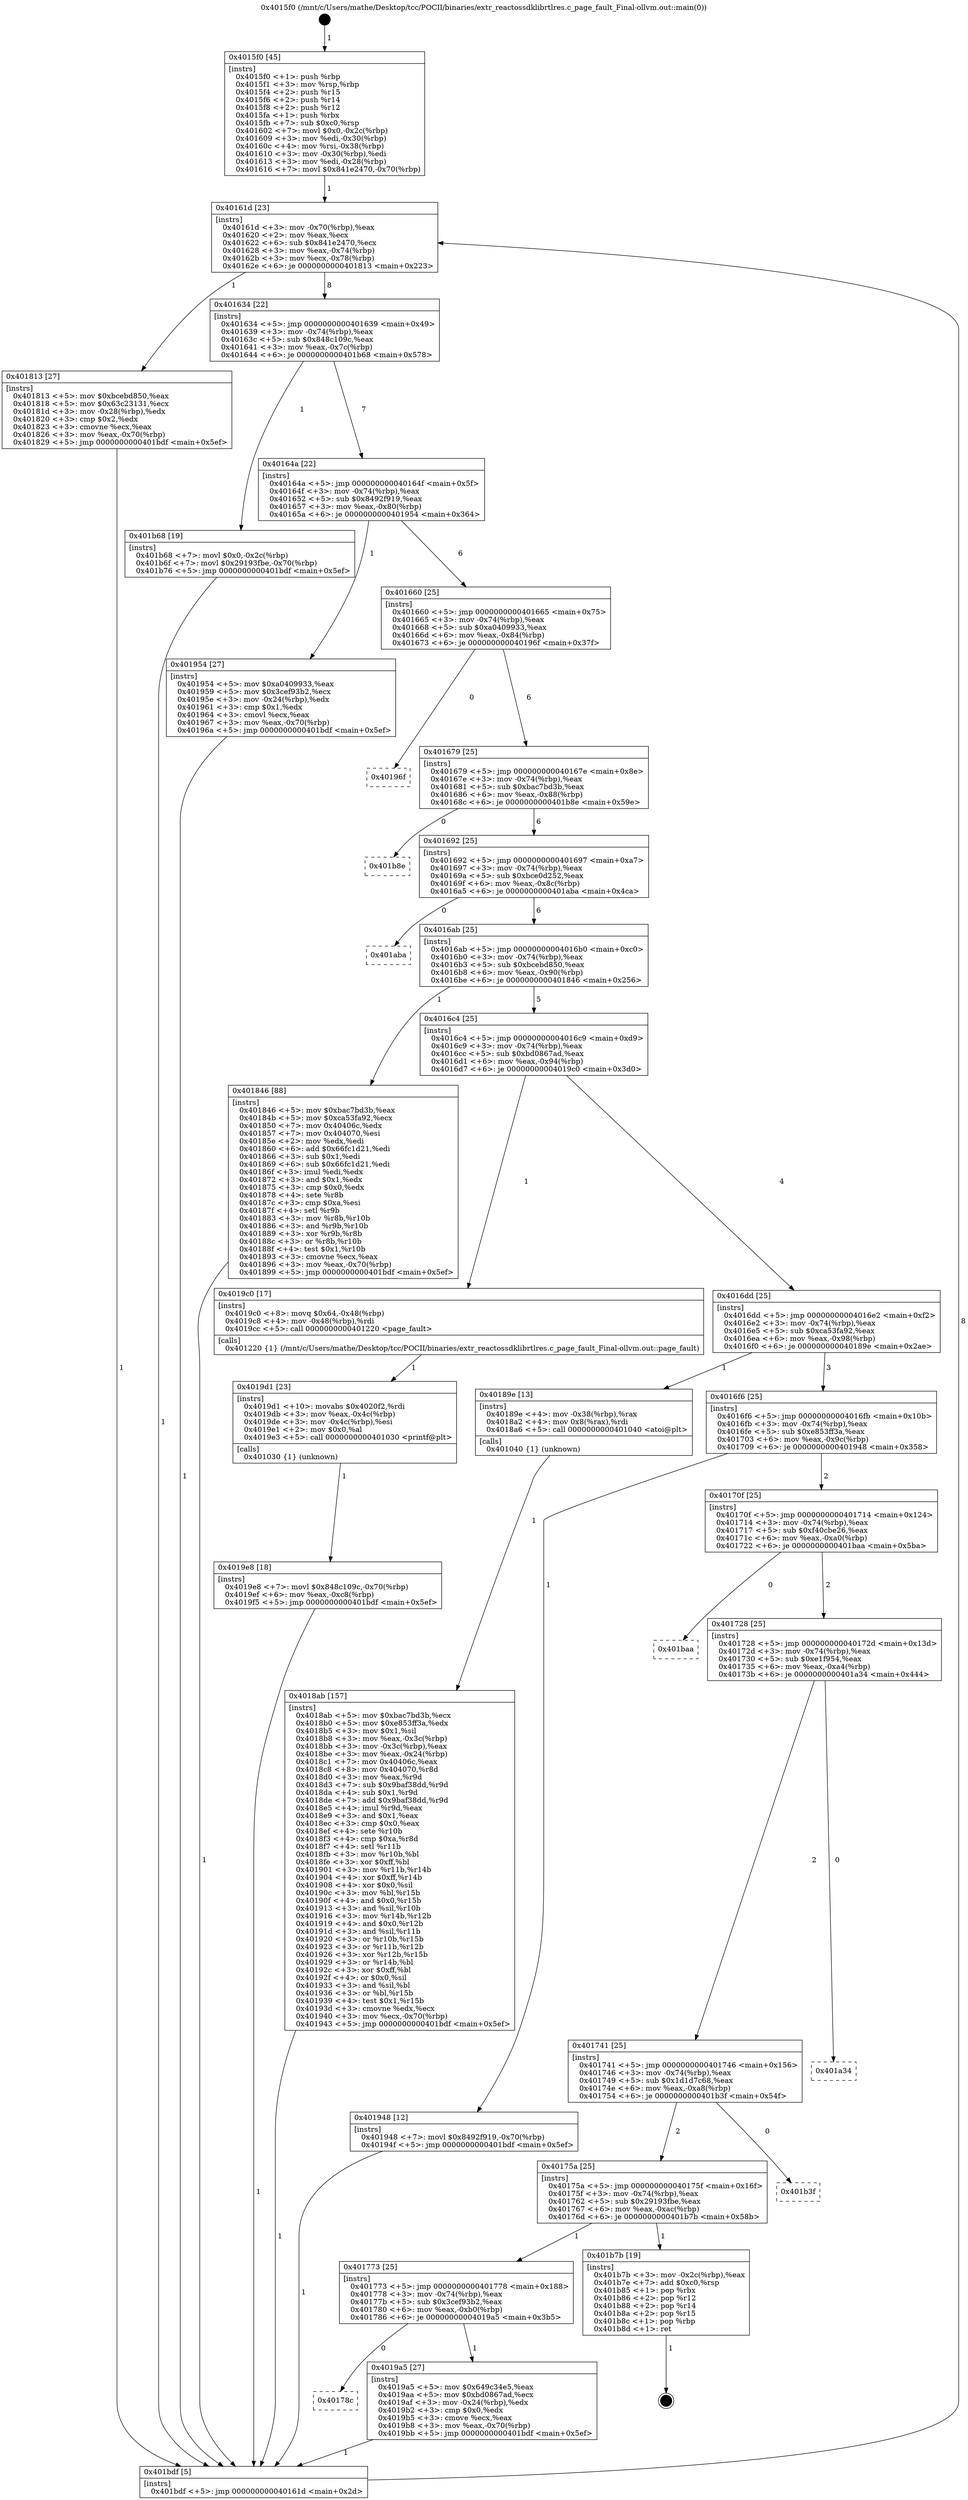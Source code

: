 digraph "0x4015f0" {
  label = "0x4015f0 (/mnt/c/Users/mathe/Desktop/tcc/POCII/binaries/extr_reactossdklibrtlres.c_page_fault_Final-ollvm.out::main(0))"
  labelloc = "t"
  node[shape=record]

  Entry [label="",width=0.3,height=0.3,shape=circle,fillcolor=black,style=filled]
  "0x40161d" [label="{
     0x40161d [23]\l
     | [instrs]\l
     &nbsp;&nbsp;0x40161d \<+3\>: mov -0x70(%rbp),%eax\l
     &nbsp;&nbsp;0x401620 \<+2\>: mov %eax,%ecx\l
     &nbsp;&nbsp;0x401622 \<+6\>: sub $0x841e2470,%ecx\l
     &nbsp;&nbsp;0x401628 \<+3\>: mov %eax,-0x74(%rbp)\l
     &nbsp;&nbsp;0x40162b \<+3\>: mov %ecx,-0x78(%rbp)\l
     &nbsp;&nbsp;0x40162e \<+6\>: je 0000000000401813 \<main+0x223\>\l
  }"]
  "0x401813" [label="{
     0x401813 [27]\l
     | [instrs]\l
     &nbsp;&nbsp;0x401813 \<+5\>: mov $0xbcebd850,%eax\l
     &nbsp;&nbsp;0x401818 \<+5\>: mov $0x63c23131,%ecx\l
     &nbsp;&nbsp;0x40181d \<+3\>: mov -0x28(%rbp),%edx\l
     &nbsp;&nbsp;0x401820 \<+3\>: cmp $0x2,%edx\l
     &nbsp;&nbsp;0x401823 \<+3\>: cmovne %ecx,%eax\l
     &nbsp;&nbsp;0x401826 \<+3\>: mov %eax,-0x70(%rbp)\l
     &nbsp;&nbsp;0x401829 \<+5\>: jmp 0000000000401bdf \<main+0x5ef\>\l
  }"]
  "0x401634" [label="{
     0x401634 [22]\l
     | [instrs]\l
     &nbsp;&nbsp;0x401634 \<+5\>: jmp 0000000000401639 \<main+0x49\>\l
     &nbsp;&nbsp;0x401639 \<+3\>: mov -0x74(%rbp),%eax\l
     &nbsp;&nbsp;0x40163c \<+5\>: sub $0x848c109c,%eax\l
     &nbsp;&nbsp;0x401641 \<+3\>: mov %eax,-0x7c(%rbp)\l
     &nbsp;&nbsp;0x401644 \<+6\>: je 0000000000401b68 \<main+0x578\>\l
  }"]
  "0x401bdf" [label="{
     0x401bdf [5]\l
     | [instrs]\l
     &nbsp;&nbsp;0x401bdf \<+5\>: jmp 000000000040161d \<main+0x2d\>\l
  }"]
  "0x4015f0" [label="{
     0x4015f0 [45]\l
     | [instrs]\l
     &nbsp;&nbsp;0x4015f0 \<+1\>: push %rbp\l
     &nbsp;&nbsp;0x4015f1 \<+3\>: mov %rsp,%rbp\l
     &nbsp;&nbsp;0x4015f4 \<+2\>: push %r15\l
     &nbsp;&nbsp;0x4015f6 \<+2\>: push %r14\l
     &nbsp;&nbsp;0x4015f8 \<+2\>: push %r12\l
     &nbsp;&nbsp;0x4015fa \<+1\>: push %rbx\l
     &nbsp;&nbsp;0x4015fb \<+7\>: sub $0xc0,%rsp\l
     &nbsp;&nbsp;0x401602 \<+7\>: movl $0x0,-0x2c(%rbp)\l
     &nbsp;&nbsp;0x401609 \<+3\>: mov %edi,-0x30(%rbp)\l
     &nbsp;&nbsp;0x40160c \<+4\>: mov %rsi,-0x38(%rbp)\l
     &nbsp;&nbsp;0x401610 \<+3\>: mov -0x30(%rbp),%edi\l
     &nbsp;&nbsp;0x401613 \<+3\>: mov %edi,-0x28(%rbp)\l
     &nbsp;&nbsp;0x401616 \<+7\>: movl $0x841e2470,-0x70(%rbp)\l
  }"]
  Exit [label="",width=0.3,height=0.3,shape=circle,fillcolor=black,style=filled,peripheries=2]
  "0x401b68" [label="{
     0x401b68 [19]\l
     | [instrs]\l
     &nbsp;&nbsp;0x401b68 \<+7\>: movl $0x0,-0x2c(%rbp)\l
     &nbsp;&nbsp;0x401b6f \<+7\>: movl $0x29193fbe,-0x70(%rbp)\l
     &nbsp;&nbsp;0x401b76 \<+5\>: jmp 0000000000401bdf \<main+0x5ef\>\l
  }"]
  "0x40164a" [label="{
     0x40164a [22]\l
     | [instrs]\l
     &nbsp;&nbsp;0x40164a \<+5\>: jmp 000000000040164f \<main+0x5f\>\l
     &nbsp;&nbsp;0x40164f \<+3\>: mov -0x74(%rbp),%eax\l
     &nbsp;&nbsp;0x401652 \<+5\>: sub $0x8492f919,%eax\l
     &nbsp;&nbsp;0x401657 \<+3\>: mov %eax,-0x80(%rbp)\l
     &nbsp;&nbsp;0x40165a \<+6\>: je 0000000000401954 \<main+0x364\>\l
  }"]
  "0x4019e8" [label="{
     0x4019e8 [18]\l
     | [instrs]\l
     &nbsp;&nbsp;0x4019e8 \<+7\>: movl $0x848c109c,-0x70(%rbp)\l
     &nbsp;&nbsp;0x4019ef \<+6\>: mov %eax,-0xc8(%rbp)\l
     &nbsp;&nbsp;0x4019f5 \<+5\>: jmp 0000000000401bdf \<main+0x5ef\>\l
  }"]
  "0x401954" [label="{
     0x401954 [27]\l
     | [instrs]\l
     &nbsp;&nbsp;0x401954 \<+5\>: mov $0xa0409933,%eax\l
     &nbsp;&nbsp;0x401959 \<+5\>: mov $0x3cef93b2,%ecx\l
     &nbsp;&nbsp;0x40195e \<+3\>: mov -0x24(%rbp),%edx\l
     &nbsp;&nbsp;0x401961 \<+3\>: cmp $0x1,%edx\l
     &nbsp;&nbsp;0x401964 \<+3\>: cmovl %ecx,%eax\l
     &nbsp;&nbsp;0x401967 \<+3\>: mov %eax,-0x70(%rbp)\l
     &nbsp;&nbsp;0x40196a \<+5\>: jmp 0000000000401bdf \<main+0x5ef\>\l
  }"]
  "0x401660" [label="{
     0x401660 [25]\l
     | [instrs]\l
     &nbsp;&nbsp;0x401660 \<+5\>: jmp 0000000000401665 \<main+0x75\>\l
     &nbsp;&nbsp;0x401665 \<+3\>: mov -0x74(%rbp),%eax\l
     &nbsp;&nbsp;0x401668 \<+5\>: sub $0xa0409933,%eax\l
     &nbsp;&nbsp;0x40166d \<+6\>: mov %eax,-0x84(%rbp)\l
     &nbsp;&nbsp;0x401673 \<+6\>: je 000000000040196f \<main+0x37f\>\l
  }"]
  "0x4019d1" [label="{
     0x4019d1 [23]\l
     | [instrs]\l
     &nbsp;&nbsp;0x4019d1 \<+10\>: movabs $0x4020f2,%rdi\l
     &nbsp;&nbsp;0x4019db \<+3\>: mov %eax,-0x4c(%rbp)\l
     &nbsp;&nbsp;0x4019de \<+3\>: mov -0x4c(%rbp),%esi\l
     &nbsp;&nbsp;0x4019e1 \<+2\>: mov $0x0,%al\l
     &nbsp;&nbsp;0x4019e3 \<+5\>: call 0000000000401030 \<printf@plt\>\l
     | [calls]\l
     &nbsp;&nbsp;0x401030 \{1\} (unknown)\l
  }"]
  "0x40196f" [label="{
     0x40196f\l
  }", style=dashed]
  "0x401679" [label="{
     0x401679 [25]\l
     | [instrs]\l
     &nbsp;&nbsp;0x401679 \<+5\>: jmp 000000000040167e \<main+0x8e\>\l
     &nbsp;&nbsp;0x40167e \<+3\>: mov -0x74(%rbp),%eax\l
     &nbsp;&nbsp;0x401681 \<+5\>: sub $0xbac7bd3b,%eax\l
     &nbsp;&nbsp;0x401686 \<+6\>: mov %eax,-0x88(%rbp)\l
     &nbsp;&nbsp;0x40168c \<+6\>: je 0000000000401b8e \<main+0x59e\>\l
  }"]
  "0x40178c" [label="{
     0x40178c\l
  }", style=dashed]
  "0x401b8e" [label="{
     0x401b8e\l
  }", style=dashed]
  "0x401692" [label="{
     0x401692 [25]\l
     | [instrs]\l
     &nbsp;&nbsp;0x401692 \<+5\>: jmp 0000000000401697 \<main+0xa7\>\l
     &nbsp;&nbsp;0x401697 \<+3\>: mov -0x74(%rbp),%eax\l
     &nbsp;&nbsp;0x40169a \<+5\>: sub $0xbce0d252,%eax\l
     &nbsp;&nbsp;0x40169f \<+6\>: mov %eax,-0x8c(%rbp)\l
     &nbsp;&nbsp;0x4016a5 \<+6\>: je 0000000000401aba \<main+0x4ca\>\l
  }"]
  "0x4019a5" [label="{
     0x4019a5 [27]\l
     | [instrs]\l
     &nbsp;&nbsp;0x4019a5 \<+5\>: mov $0x649c34e5,%eax\l
     &nbsp;&nbsp;0x4019aa \<+5\>: mov $0xbd0867ad,%ecx\l
     &nbsp;&nbsp;0x4019af \<+3\>: mov -0x24(%rbp),%edx\l
     &nbsp;&nbsp;0x4019b2 \<+3\>: cmp $0x0,%edx\l
     &nbsp;&nbsp;0x4019b5 \<+3\>: cmove %ecx,%eax\l
     &nbsp;&nbsp;0x4019b8 \<+3\>: mov %eax,-0x70(%rbp)\l
     &nbsp;&nbsp;0x4019bb \<+5\>: jmp 0000000000401bdf \<main+0x5ef\>\l
  }"]
  "0x401aba" [label="{
     0x401aba\l
  }", style=dashed]
  "0x4016ab" [label="{
     0x4016ab [25]\l
     | [instrs]\l
     &nbsp;&nbsp;0x4016ab \<+5\>: jmp 00000000004016b0 \<main+0xc0\>\l
     &nbsp;&nbsp;0x4016b0 \<+3\>: mov -0x74(%rbp),%eax\l
     &nbsp;&nbsp;0x4016b3 \<+5\>: sub $0xbcebd850,%eax\l
     &nbsp;&nbsp;0x4016b8 \<+6\>: mov %eax,-0x90(%rbp)\l
     &nbsp;&nbsp;0x4016be \<+6\>: je 0000000000401846 \<main+0x256\>\l
  }"]
  "0x401773" [label="{
     0x401773 [25]\l
     | [instrs]\l
     &nbsp;&nbsp;0x401773 \<+5\>: jmp 0000000000401778 \<main+0x188\>\l
     &nbsp;&nbsp;0x401778 \<+3\>: mov -0x74(%rbp),%eax\l
     &nbsp;&nbsp;0x40177b \<+5\>: sub $0x3cef93b2,%eax\l
     &nbsp;&nbsp;0x401780 \<+6\>: mov %eax,-0xb0(%rbp)\l
     &nbsp;&nbsp;0x401786 \<+6\>: je 00000000004019a5 \<main+0x3b5\>\l
  }"]
  "0x401846" [label="{
     0x401846 [88]\l
     | [instrs]\l
     &nbsp;&nbsp;0x401846 \<+5\>: mov $0xbac7bd3b,%eax\l
     &nbsp;&nbsp;0x40184b \<+5\>: mov $0xca53fa92,%ecx\l
     &nbsp;&nbsp;0x401850 \<+7\>: mov 0x40406c,%edx\l
     &nbsp;&nbsp;0x401857 \<+7\>: mov 0x404070,%esi\l
     &nbsp;&nbsp;0x40185e \<+2\>: mov %edx,%edi\l
     &nbsp;&nbsp;0x401860 \<+6\>: add $0x66fc1d21,%edi\l
     &nbsp;&nbsp;0x401866 \<+3\>: sub $0x1,%edi\l
     &nbsp;&nbsp;0x401869 \<+6\>: sub $0x66fc1d21,%edi\l
     &nbsp;&nbsp;0x40186f \<+3\>: imul %edi,%edx\l
     &nbsp;&nbsp;0x401872 \<+3\>: and $0x1,%edx\l
     &nbsp;&nbsp;0x401875 \<+3\>: cmp $0x0,%edx\l
     &nbsp;&nbsp;0x401878 \<+4\>: sete %r8b\l
     &nbsp;&nbsp;0x40187c \<+3\>: cmp $0xa,%esi\l
     &nbsp;&nbsp;0x40187f \<+4\>: setl %r9b\l
     &nbsp;&nbsp;0x401883 \<+3\>: mov %r8b,%r10b\l
     &nbsp;&nbsp;0x401886 \<+3\>: and %r9b,%r10b\l
     &nbsp;&nbsp;0x401889 \<+3\>: xor %r9b,%r8b\l
     &nbsp;&nbsp;0x40188c \<+3\>: or %r8b,%r10b\l
     &nbsp;&nbsp;0x40188f \<+4\>: test $0x1,%r10b\l
     &nbsp;&nbsp;0x401893 \<+3\>: cmovne %ecx,%eax\l
     &nbsp;&nbsp;0x401896 \<+3\>: mov %eax,-0x70(%rbp)\l
     &nbsp;&nbsp;0x401899 \<+5\>: jmp 0000000000401bdf \<main+0x5ef\>\l
  }"]
  "0x4016c4" [label="{
     0x4016c4 [25]\l
     | [instrs]\l
     &nbsp;&nbsp;0x4016c4 \<+5\>: jmp 00000000004016c9 \<main+0xd9\>\l
     &nbsp;&nbsp;0x4016c9 \<+3\>: mov -0x74(%rbp),%eax\l
     &nbsp;&nbsp;0x4016cc \<+5\>: sub $0xbd0867ad,%eax\l
     &nbsp;&nbsp;0x4016d1 \<+6\>: mov %eax,-0x94(%rbp)\l
     &nbsp;&nbsp;0x4016d7 \<+6\>: je 00000000004019c0 \<main+0x3d0\>\l
  }"]
  "0x401b7b" [label="{
     0x401b7b [19]\l
     | [instrs]\l
     &nbsp;&nbsp;0x401b7b \<+3\>: mov -0x2c(%rbp),%eax\l
     &nbsp;&nbsp;0x401b7e \<+7\>: add $0xc0,%rsp\l
     &nbsp;&nbsp;0x401b85 \<+1\>: pop %rbx\l
     &nbsp;&nbsp;0x401b86 \<+2\>: pop %r12\l
     &nbsp;&nbsp;0x401b88 \<+2\>: pop %r14\l
     &nbsp;&nbsp;0x401b8a \<+2\>: pop %r15\l
     &nbsp;&nbsp;0x401b8c \<+1\>: pop %rbp\l
     &nbsp;&nbsp;0x401b8d \<+1\>: ret\l
  }"]
  "0x4019c0" [label="{
     0x4019c0 [17]\l
     | [instrs]\l
     &nbsp;&nbsp;0x4019c0 \<+8\>: movq $0x64,-0x48(%rbp)\l
     &nbsp;&nbsp;0x4019c8 \<+4\>: mov -0x48(%rbp),%rdi\l
     &nbsp;&nbsp;0x4019cc \<+5\>: call 0000000000401220 \<page_fault\>\l
     | [calls]\l
     &nbsp;&nbsp;0x401220 \{1\} (/mnt/c/Users/mathe/Desktop/tcc/POCII/binaries/extr_reactossdklibrtlres.c_page_fault_Final-ollvm.out::page_fault)\l
  }"]
  "0x4016dd" [label="{
     0x4016dd [25]\l
     | [instrs]\l
     &nbsp;&nbsp;0x4016dd \<+5\>: jmp 00000000004016e2 \<main+0xf2\>\l
     &nbsp;&nbsp;0x4016e2 \<+3\>: mov -0x74(%rbp),%eax\l
     &nbsp;&nbsp;0x4016e5 \<+5\>: sub $0xca53fa92,%eax\l
     &nbsp;&nbsp;0x4016ea \<+6\>: mov %eax,-0x98(%rbp)\l
     &nbsp;&nbsp;0x4016f0 \<+6\>: je 000000000040189e \<main+0x2ae\>\l
  }"]
  "0x40175a" [label="{
     0x40175a [25]\l
     | [instrs]\l
     &nbsp;&nbsp;0x40175a \<+5\>: jmp 000000000040175f \<main+0x16f\>\l
     &nbsp;&nbsp;0x40175f \<+3\>: mov -0x74(%rbp),%eax\l
     &nbsp;&nbsp;0x401762 \<+5\>: sub $0x29193fbe,%eax\l
     &nbsp;&nbsp;0x401767 \<+6\>: mov %eax,-0xac(%rbp)\l
     &nbsp;&nbsp;0x40176d \<+6\>: je 0000000000401b7b \<main+0x58b\>\l
  }"]
  "0x40189e" [label="{
     0x40189e [13]\l
     | [instrs]\l
     &nbsp;&nbsp;0x40189e \<+4\>: mov -0x38(%rbp),%rax\l
     &nbsp;&nbsp;0x4018a2 \<+4\>: mov 0x8(%rax),%rdi\l
     &nbsp;&nbsp;0x4018a6 \<+5\>: call 0000000000401040 \<atoi@plt\>\l
     | [calls]\l
     &nbsp;&nbsp;0x401040 \{1\} (unknown)\l
  }"]
  "0x4016f6" [label="{
     0x4016f6 [25]\l
     | [instrs]\l
     &nbsp;&nbsp;0x4016f6 \<+5\>: jmp 00000000004016fb \<main+0x10b\>\l
     &nbsp;&nbsp;0x4016fb \<+3\>: mov -0x74(%rbp),%eax\l
     &nbsp;&nbsp;0x4016fe \<+5\>: sub $0xe853ff3a,%eax\l
     &nbsp;&nbsp;0x401703 \<+6\>: mov %eax,-0x9c(%rbp)\l
     &nbsp;&nbsp;0x401709 \<+6\>: je 0000000000401948 \<main+0x358\>\l
  }"]
  "0x4018ab" [label="{
     0x4018ab [157]\l
     | [instrs]\l
     &nbsp;&nbsp;0x4018ab \<+5\>: mov $0xbac7bd3b,%ecx\l
     &nbsp;&nbsp;0x4018b0 \<+5\>: mov $0xe853ff3a,%edx\l
     &nbsp;&nbsp;0x4018b5 \<+3\>: mov $0x1,%sil\l
     &nbsp;&nbsp;0x4018b8 \<+3\>: mov %eax,-0x3c(%rbp)\l
     &nbsp;&nbsp;0x4018bb \<+3\>: mov -0x3c(%rbp),%eax\l
     &nbsp;&nbsp;0x4018be \<+3\>: mov %eax,-0x24(%rbp)\l
     &nbsp;&nbsp;0x4018c1 \<+7\>: mov 0x40406c,%eax\l
     &nbsp;&nbsp;0x4018c8 \<+8\>: mov 0x404070,%r8d\l
     &nbsp;&nbsp;0x4018d0 \<+3\>: mov %eax,%r9d\l
     &nbsp;&nbsp;0x4018d3 \<+7\>: sub $0x9baf38dd,%r9d\l
     &nbsp;&nbsp;0x4018da \<+4\>: sub $0x1,%r9d\l
     &nbsp;&nbsp;0x4018de \<+7\>: add $0x9baf38dd,%r9d\l
     &nbsp;&nbsp;0x4018e5 \<+4\>: imul %r9d,%eax\l
     &nbsp;&nbsp;0x4018e9 \<+3\>: and $0x1,%eax\l
     &nbsp;&nbsp;0x4018ec \<+3\>: cmp $0x0,%eax\l
     &nbsp;&nbsp;0x4018ef \<+4\>: sete %r10b\l
     &nbsp;&nbsp;0x4018f3 \<+4\>: cmp $0xa,%r8d\l
     &nbsp;&nbsp;0x4018f7 \<+4\>: setl %r11b\l
     &nbsp;&nbsp;0x4018fb \<+3\>: mov %r10b,%bl\l
     &nbsp;&nbsp;0x4018fe \<+3\>: xor $0xff,%bl\l
     &nbsp;&nbsp;0x401901 \<+3\>: mov %r11b,%r14b\l
     &nbsp;&nbsp;0x401904 \<+4\>: xor $0xff,%r14b\l
     &nbsp;&nbsp;0x401908 \<+4\>: xor $0x0,%sil\l
     &nbsp;&nbsp;0x40190c \<+3\>: mov %bl,%r15b\l
     &nbsp;&nbsp;0x40190f \<+4\>: and $0x0,%r15b\l
     &nbsp;&nbsp;0x401913 \<+3\>: and %sil,%r10b\l
     &nbsp;&nbsp;0x401916 \<+3\>: mov %r14b,%r12b\l
     &nbsp;&nbsp;0x401919 \<+4\>: and $0x0,%r12b\l
     &nbsp;&nbsp;0x40191d \<+3\>: and %sil,%r11b\l
     &nbsp;&nbsp;0x401920 \<+3\>: or %r10b,%r15b\l
     &nbsp;&nbsp;0x401923 \<+3\>: or %r11b,%r12b\l
     &nbsp;&nbsp;0x401926 \<+3\>: xor %r12b,%r15b\l
     &nbsp;&nbsp;0x401929 \<+3\>: or %r14b,%bl\l
     &nbsp;&nbsp;0x40192c \<+3\>: xor $0xff,%bl\l
     &nbsp;&nbsp;0x40192f \<+4\>: or $0x0,%sil\l
     &nbsp;&nbsp;0x401933 \<+3\>: and %sil,%bl\l
     &nbsp;&nbsp;0x401936 \<+3\>: or %bl,%r15b\l
     &nbsp;&nbsp;0x401939 \<+4\>: test $0x1,%r15b\l
     &nbsp;&nbsp;0x40193d \<+3\>: cmovne %edx,%ecx\l
     &nbsp;&nbsp;0x401940 \<+3\>: mov %ecx,-0x70(%rbp)\l
     &nbsp;&nbsp;0x401943 \<+5\>: jmp 0000000000401bdf \<main+0x5ef\>\l
  }"]
  "0x401b3f" [label="{
     0x401b3f\l
  }", style=dashed]
  "0x401948" [label="{
     0x401948 [12]\l
     | [instrs]\l
     &nbsp;&nbsp;0x401948 \<+7\>: movl $0x8492f919,-0x70(%rbp)\l
     &nbsp;&nbsp;0x40194f \<+5\>: jmp 0000000000401bdf \<main+0x5ef\>\l
  }"]
  "0x40170f" [label="{
     0x40170f [25]\l
     | [instrs]\l
     &nbsp;&nbsp;0x40170f \<+5\>: jmp 0000000000401714 \<main+0x124\>\l
     &nbsp;&nbsp;0x401714 \<+3\>: mov -0x74(%rbp),%eax\l
     &nbsp;&nbsp;0x401717 \<+5\>: sub $0xf40cbe26,%eax\l
     &nbsp;&nbsp;0x40171c \<+6\>: mov %eax,-0xa0(%rbp)\l
     &nbsp;&nbsp;0x401722 \<+6\>: je 0000000000401baa \<main+0x5ba\>\l
  }"]
  "0x401741" [label="{
     0x401741 [25]\l
     | [instrs]\l
     &nbsp;&nbsp;0x401741 \<+5\>: jmp 0000000000401746 \<main+0x156\>\l
     &nbsp;&nbsp;0x401746 \<+3\>: mov -0x74(%rbp),%eax\l
     &nbsp;&nbsp;0x401749 \<+5\>: sub $0x1d1d7c68,%eax\l
     &nbsp;&nbsp;0x40174e \<+6\>: mov %eax,-0xa8(%rbp)\l
     &nbsp;&nbsp;0x401754 \<+6\>: je 0000000000401b3f \<main+0x54f\>\l
  }"]
  "0x401baa" [label="{
     0x401baa\l
  }", style=dashed]
  "0x401728" [label="{
     0x401728 [25]\l
     | [instrs]\l
     &nbsp;&nbsp;0x401728 \<+5\>: jmp 000000000040172d \<main+0x13d\>\l
     &nbsp;&nbsp;0x40172d \<+3\>: mov -0x74(%rbp),%eax\l
     &nbsp;&nbsp;0x401730 \<+5\>: sub $0xe1f954,%eax\l
     &nbsp;&nbsp;0x401735 \<+6\>: mov %eax,-0xa4(%rbp)\l
     &nbsp;&nbsp;0x40173b \<+6\>: je 0000000000401a34 \<main+0x444\>\l
  }"]
  "0x401a34" [label="{
     0x401a34\l
  }", style=dashed]
  Entry -> "0x4015f0" [label=" 1"]
  "0x40161d" -> "0x401813" [label=" 1"]
  "0x40161d" -> "0x401634" [label=" 8"]
  "0x401813" -> "0x401bdf" [label=" 1"]
  "0x4015f0" -> "0x40161d" [label=" 1"]
  "0x401bdf" -> "0x40161d" [label=" 8"]
  "0x401b7b" -> Exit [label=" 1"]
  "0x401634" -> "0x401b68" [label=" 1"]
  "0x401634" -> "0x40164a" [label=" 7"]
  "0x401b68" -> "0x401bdf" [label=" 1"]
  "0x40164a" -> "0x401954" [label=" 1"]
  "0x40164a" -> "0x401660" [label=" 6"]
  "0x4019e8" -> "0x401bdf" [label=" 1"]
  "0x401660" -> "0x40196f" [label=" 0"]
  "0x401660" -> "0x401679" [label=" 6"]
  "0x4019d1" -> "0x4019e8" [label=" 1"]
  "0x401679" -> "0x401b8e" [label=" 0"]
  "0x401679" -> "0x401692" [label=" 6"]
  "0x4019c0" -> "0x4019d1" [label=" 1"]
  "0x401692" -> "0x401aba" [label=" 0"]
  "0x401692" -> "0x4016ab" [label=" 6"]
  "0x4019a5" -> "0x401bdf" [label=" 1"]
  "0x4016ab" -> "0x401846" [label=" 1"]
  "0x4016ab" -> "0x4016c4" [label=" 5"]
  "0x401846" -> "0x401bdf" [label=" 1"]
  "0x401773" -> "0x4019a5" [label=" 1"]
  "0x4016c4" -> "0x4019c0" [label=" 1"]
  "0x4016c4" -> "0x4016dd" [label=" 4"]
  "0x401773" -> "0x40178c" [label=" 0"]
  "0x4016dd" -> "0x40189e" [label=" 1"]
  "0x4016dd" -> "0x4016f6" [label=" 3"]
  "0x40189e" -> "0x4018ab" [label=" 1"]
  "0x4018ab" -> "0x401bdf" [label=" 1"]
  "0x40175a" -> "0x401b7b" [label=" 1"]
  "0x4016f6" -> "0x401948" [label=" 1"]
  "0x4016f6" -> "0x40170f" [label=" 2"]
  "0x401948" -> "0x401bdf" [label=" 1"]
  "0x401954" -> "0x401bdf" [label=" 1"]
  "0x40175a" -> "0x401773" [label=" 1"]
  "0x40170f" -> "0x401baa" [label=" 0"]
  "0x40170f" -> "0x401728" [label=" 2"]
  "0x401741" -> "0x401b3f" [label=" 0"]
  "0x401728" -> "0x401a34" [label=" 0"]
  "0x401728" -> "0x401741" [label=" 2"]
  "0x401741" -> "0x40175a" [label=" 2"]
}
